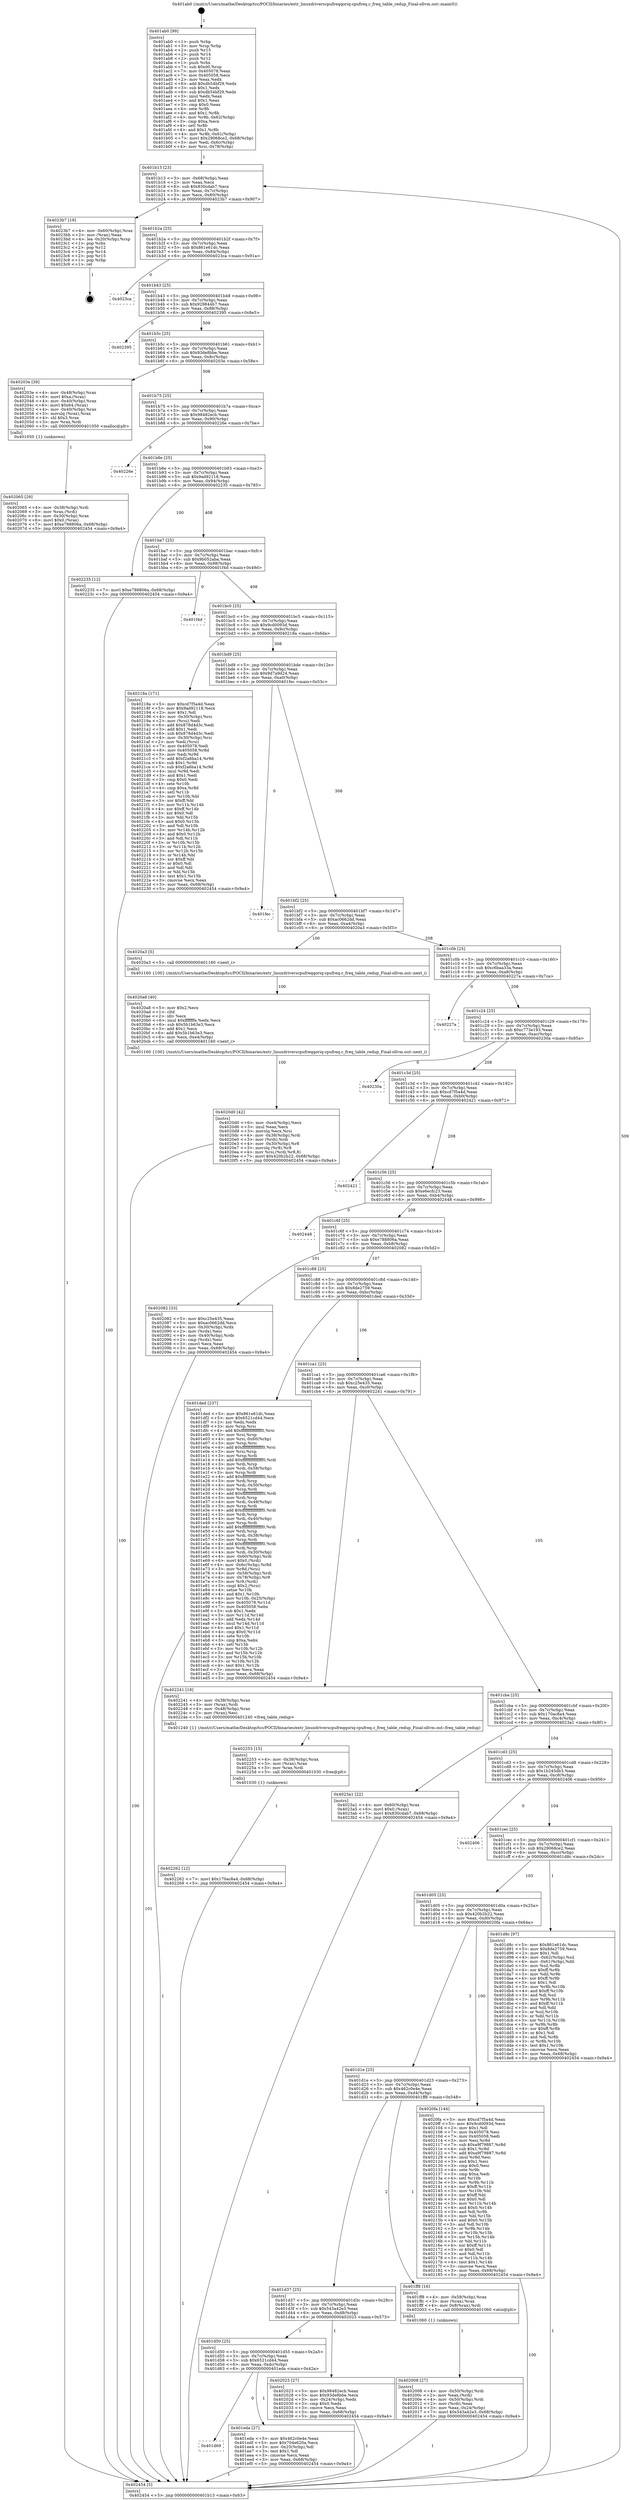 digraph "0x401ab0" {
  label = "0x401ab0 (/mnt/c/Users/mathe/Desktop/tcc/POCII/binaries/extr_linuxdriverscpufreqqoriq-cpufreq.c_freq_table_redup_Final-ollvm.out::main(0))"
  labelloc = "t"
  node[shape=record]

  Entry [label="",width=0.3,height=0.3,shape=circle,fillcolor=black,style=filled]
  "0x401b13" [label="{
     0x401b13 [23]\l
     | [instrs]\l
     &nbsp;&nbsp;0x401b13 \<+3\>: mov -0x68(%rbp),%eax\l
     &nbsp;&nbsp;0x401b16 \<+2\>: mov %eax,%ecx\l
     &nbsp;&nbsp;0x401b18 \<+6\>: sub $0x830cdab7,%ecx\l
     &nbsp;&nbsp;0x401b1e \<+3\>: mov %eax,-0x7c(%rbp)\l
     &nbsp;&nbsp;0x401b21 \<+3\>: mov %ecx,-0x80(%rbp)\l
     &nbsp;&nbsp;0x401b24 \<+6\>: je 00000000004023b7 \<main+0x907\>\l
  }"]
  "0x4023b7" [label="{
     0x4023b7 [19]\l
     | [instrs]\l
     &nbsp;&nbsp;0x4023b7 \<+4\>: mov -0x60(%rbp),%rax\l
     &nbsp;&nbsp;0x4023bb \<+2\>: mov (%rax),%eax\l
     &nbsp;&nbsp;0x4023bd \<+4\>: lea -0x20(%rbp),%rsp\l
     &nbsp;&nbsp;0x4023c1 \<+1\>: pop %rbx\l
     &nbsp;&nbsp;0x4023c2 \<+2\>: pop %r12\l
     &nbsp;&nbsp;0x4023c4 \<+2\>: pop %r14\l
     &nbsp;&nbsp;0x4023c6 \<+2\>: pop %r15\l
     &nbsp;&nbsp;0x4023c8 \<+1\>: pop %rbp\l
     &nbsp;&nbsp;0x4023c9 \<+1\>: ret\l
  }"]
  "0x401b2a" [label="{
     0x401b2a [25]\l
     | [instrs]\l
     &nbsp;&nbsp;0x401b2a \<+5\>: jmp 0000000000401b2f \<main+0x7f\>\l
     &nbsp;&nbsp;0x401b2f \<+3\>: mov -0x7c(%rbp),%eax\l
     &nbsp;&nbsp;0x401b32 \<+5\>: sub $0x861e61dc,%eax\l
     &nbsp;&nbsp;0x401b37 \<+6\>: mov %eax,-0x84(%rbp)\l
     &nbsp;&nbsp;0x401b3d \<+6\>: je 00000000004023ca \<main+0x91a\>\l
  }"]
  Exit [label="",width=0.3,height=0.3,shape=circle,fillcolor=black,style=filled,peripheries=2]
  "0x4023ca" [label="{
     0x4023ca\l
  }", style=dashed]
  "0x401b43" [label="{
     0x401b43 [25]\l
     | [instrs]\l
     &nbsp;&nbsp;0x401b43 \<+5\>: jmp 0000000000401b48 \<main+0x98\>\l
     &nbsp;&nbsp;0x401b48 \<+3\>: mov -0x7c(%rbp),%eax\l
     &nbsp;&nbsp;0x401b4b \<+5\>: sub $0x929844b7,%eax\l
     &nbsp;&nbsp;0x401b50 \<+6\>: mov %eax,-0x88(%rbp)\l
     &nbsp;&nbsp;0x401b56 \<+6\>: je 0000000000402395 \<main+0x8e5\>\l
  }"]
  "0x402262" [label="{
     0x402262 [12]\l
     | [instrs]\l
     &nbsp;&nbsp;0x402262 \<+7\>: movl $0x170ac8a4,-0x68(%rbp)\l
     &nbsp;&nbsp;0x402269 \<+5\>: jmp 0000000000402454 \<main+0x9a4\>\l
  }"]
  "0x402395" [label="{
     0x402395\l
  }", style=dashed]
  "0x401b5c" [label="{
     0x401b5c [25]\l
     | [instrs]\l
     &nbsp;&nbsp;0x401b5c \<+5\>: jmp 0000000000401b61 \<main+0xb1\>\l
     &nbsp;&nbsp;0x401b61 \<+3\>: mov -0x7c(%rbp),%eax\l
     &nbsp;&nbsp;0x401b64 \<+5\>: sub $0x93de8bbe,%eax\l
     &nbsp;&nbsp;0x401b69 \<+6\>: mov %eax,-0x8c(%rbp)\l
     &nbsp;&nbsp;0x401b6f \<+6\>: je 000000000040203e \<main+0x58e\>\l
  }"]
  "0x402253" [label="{
     0x402253 [15]\l
     | [instrs]\l
     &nbsp;&nbsp;0x402253 \<+4\>: mov -0x38(%rbp),%rax\l
     &nbsp;&nbsp;0x402257 \<+3\>: mov (%rax),%rax\l
     &nbsp;&nbsp;0x40225a \<+3\>: mov %rax,%rdi\l
     &nbsp;&nbsp;0x40225d \<+5\>: call 0000000000401030 \<free@plt\>\l
     | [calls]\l
     &nbsp;&nbsp;0x401030 \{1\} (unknown)\l
  }"]
  "0x40203e" [label="{
     0x40203e [39]\l
     | [instrs]\l
     &nbsp;&nbsp;0x40203e \<+4\>: mov -0x48(%rbp),%rax\l
     &nbsp;&nbsp;0x402042 \<+6\>: movl $0xa,(%rax)\l
     &nbsp;&nbsp;0x402048 \<+4\>: mov -0x40(%rbp),%rax\l
     &nbsp;&nbsp;0x40204c \<+6\>: movl $0x64,(%rax)\l
     &nbsp;&nbsp;0x402052 \<+4\>: mov -0x40(%rbp),%rax\l
     &nbsp;&nbsp;0x402056 \<+3\>: movslq (%rax),%rax\l
     &nbsp;&nbsp;0x402059 \<+4\>: shl $0x3,%rax\l
     &nbsp;&nbsp;0x40205d \<+3\>: mov %rax,%rdi\l
     &nbsp;&nbsp;0x402060 \<+5\>: call 0000000000401050 \<malloc@plt\>\l
     | [calls]\l
     &nbsp;&nbsp;0x401050 \{1\} (unknown)\l
  }"]
  "0x401b75" [label="{
     0x401b75 [25]\l
     | [instrs]\l
     &nbsp;&nbsp;0x401b75 \<+5\>: jmp 0000000000401b7a \<main+0xca\>\l
     &nbsp;&nbsp;0x401b7a \<+3\>: mov -0x7c(%rbp),%eax\l
     &nbsp;&nbsp;0x401b7d \<+5\>: sub $0x98482ecb,%eax\l
     &nbsp;&nbsp;0x401b82 \<+6\>: mov %eax,-0x90(%rbp)\l
     &nbsp;&nbsp;0x401b88 \<+6\>: je 000000000040226e \<main+0x7be\>\l
  }"]
  "0x4020d0" [label="{
     0x4020d0 [42]\l
     | [instrs]\l
     &nbsp;&nbsp;0x4020d0 \<+6\>: mov -0xe4(%rbp),%ecx\l
     &nbsp;&nbsp;0x4020d6 \<+3\>: imul %eax,%ecx\l
     &nbsp;&nbsp;0x4020d9 \<+3\>: movslq %ecx,%rsi\l
     &nbsp;&nbsp;0x4020dc \<+4\>: mov -0x38(%rbp),%rdi\l
     &nbsp;&nbsp;0x4020e0 \<+3\>: mov (%rdi),%rdi\l
     &nbsp;&nbsp;0x4020e3 \<+4\>: mov -0x30(%rbp),%r8\l
     &nbsp;&nbsp;0x4020e7 \<+3\>: movslq (%r8),%r8\l
     &nbsp;&nbsp;0x4020ea \<+4\>: mov %rsi,(%rdi,%r8,8)\l
     &nbsp;&nbsp;0x4020ee \<+7\>: movl $0x420b2b22,-0x68(%rbp)\l
     &nbsp;&nbsp;0x4020f5 \<+5\>: jmp 0000000000402454 \<main+0x9a4\>\l
  }"]
  "0x40226e" [label="{
     0x40226e\l
  }", style=dashed]
  "0x401b8e" [label="{
     0x401b8e [25]\l
     | [instrs]\l
     &nbsp;&nbsp;0x401b8e \<+5\>: jmp 0000000000401b93 \<main+0xe3\>\l
     &nbsp;&nbsp;0x401b93 \<+3\>: mov -0x7c(%rbp),%eax\l
     &nbsp;&nbsp;0x401b96 \<+5\>: sub $0x9ad92118,%eax\l
     &nbsp;&nbsp;0x401b9b \<+6\>: mov %eax,-0x94(%rbp)\l
     &nbsp;&nbsp;0x401ba1 \<+6\>: je 0000000000402235 \<main+0x785\>\l
  }"]
  "0x4020a8" [label="{
     0x4020a8 [40]\l
     | [instrs]\l
     &nbsp;&nbsp;0x4020a8 \<+5\>: mov $0x2,%ecx\l
     &nbsp;&nbsp;0x4020ad \<+1\>: cltd\l
     &nbsp;&nbsp;0x4020ae \<+2\>: idiv %ecx\l
     &nbsp;&nbsp;0x4020b0 \<+6\>: imul $0xfffffffe,%edx,%ecx\l
     &nbsp;&nbsp;0x4020b6 \<+6\>: sub $0x5b1b63e3,%ecx\l
     &nbsp;&nbsp;0x4020bc \<+3\>: add $0x1,%ecx\l
     &nbsp;&nbsp;0x4020bf \<+6\>: add $0x5b1b63e3,%ecx\l
     &nbsp;&nbsp;0x4020c5 \<+6\>: mov %ecx,-0xe4(%rbp)\l
     &nbsp;&nbsp;0x4020cb \<+5\>: call 0000000000401160 \<next_i\>\l
     | [calls]\l
     &nbsp;&nbsp;0x401160 \{100\} (/mnt/c/Users/mathe/Desktop/tcc/POCII/binaries/extr_linuxdriverscpufreqqoriq-cpufreq.c_freq_table_redup_Final-ollvm.out::next_i)\l
  }"]
  "0x402235" [label="{
     0x402235 [12]\l
     | [instrs]\l
     &nbsp;&nbsp;0x402235 \<+7\>: movl $0xe788806a,-0x68(%rbp)\l
     &nbsp;&nbsp;0x40223c \<+5\>: jmp 0000000000402454 \<main+0x9a4\>\l
  }"]
  "0x401ba7" [label="{
     0x401ba7 [25]\l
     | [instrs]\l
     &nbsp;&nbsp;0x401ba7 \<+5\>: jmp 0000000000401bac \<main+0xfc\>\l
     &nbsp;&nbsp;0x401bac \<+3\>: mov -0x7c(%rbp),%eax\l
     &nbsp;&nbsp;0x401baf \<+5\>: sub $0x9b052aba,%eax\l
     &nbsp;&nbsp;0x401bb4 \<+6\>: mov %eax,-0x98(%rbp)\l
     &nbsp;&nbsp;0x401bba \<+6\>: je 0000000000401f4d \<main+0x49d\>\l
  }"]
  "0x402065" [label="{
     0x402065 [29]\l
     | [instrs]\l
     &nbsp;&nbsp;0x402065 \<+4\>: mov -0x38(%rbp),%rdi\l
     &nbsp;&nbsp;0x402069 \<+3\>: mov %rax,(%rdi)\l
     &nbsp;&nbsp;0x40206c \<+4\>: mov -0x30(%rbp),%rax\l
     &nbsp;&nbsp;0x402070 \<+6\>: movl $0x0,(%rax)\l
     &nbsp;&nbsp;0x402076 \<+7\>: movl $0xe788806a,-0x68(%rbp)\l
     &nbsp;&nbsp;0x40207d \<+5\>: jmp 0000000000402454 \<main+0x9a4\>\l
  }"]
  "0x401f4d" [label="{
     0x401f4d\l
  }", style=dashed]
  "0x401bc0" [label="{
     0x401bc0 [25]\l
     | [instrs]\l
     &nbsp;&nbsp;0x401bc0 \<+5\>: jmp 0000000000401bc5 \<main+0x115\>\l
     &nbsp;&nbsp;0x401bc5 \<+3\>: mov -0x7c(%rbp),%eax\l
     &nbsp;&nbsp;0x401bc8 \<+5\>: sub $0x9cd0093d,%eax\l
     &nbsp;&nbsp;0x401bcd \<+6\>: mov %eax,-0x9c(%rbp)\l
     &nbsp;&nbsp;0x401bd3 \<+6\>: je 000000000040218a \<main+0x6da\>\l
  }"]
  "0x402008" [label="{
     0x402008 [27]\l
     | [instrs]\l
     &nbsp;&nbsp;0x402008 \<+4\>: mov -0x50(%rbp),%rdi\l
     &nbsp;&nbsp;0x40200c \<+2\>: mov %eax,(%rdi)\l
     &nbsp;&nbsp;0x40200e \<+4\>: mov -0x50(%rbp),%rdi\l
     &nbsp;&nbsp;0x402012 \<+2\>: mov (%rdi),%eax\l
     &nbsp;&nbsp;0x402014 \<+3\>: mov %eax,-0x24(%rbp)\l
     &nbsp;&nbsp;0x402017 \<+7\>: movl $0x543a42e3,-0x68(%rbp)\l
     &nbsp;&nbsp;0x40201e \<+5\>: jmp 0000000000402454 \<main+0x9a4\>\l
  }"]
  "0x40218a" [label="{
     0x40218a [171]\l
     | [instrs]\l
     &nbsp;&nbsp;0x40218a \<+5\>: mov $0xcd7f5a4d,%eax\l
     &nbsp;&nbsp;0x40218f \<+5\>: mov $0x9ad92118,%ecx\l
     &nbsp;&nbsp;0x402194 \<+2\>: mov $0x1,%dl\l
     &nbsp;&nbsp;0x402196 \<+4\>: mov -0x30(%rbp),%rsi\l
     &nbsp;&nbsp;0x40219a \<+2\>: mov (%rsi),%edi\l
     &nbsp;&nbsp;0x40219c \<+6\>: add $0x878d4d3c,%edi\l
     &nbsp;&nbsp;0x4021a2 \<+3\>: add $0x1,%edi\l
     &nbsp;&nbsp;0x4021a5 \<+6\>: sub $0x878d4d3c,%edi\l
     &nbsp;&nbsp;0x4021ab \<+4\>: mov -0x30(%rbp),%rsi\l
     &nbsp;&nbsp;0x4021af \<+2\>: mov %edi,(%rsi)\l
     &nbsp;&nbsp;0x4021b1 \<+7\>: mov 0x405078,%edi\l
     &nbsp;&nbsp;0x4021b8 \<+8\>: mov 0x405058,%r8d\l
     &nbsp;&nbsp;0x4021c0 \<+3\>: mov %edi,%r9d\l
     &nbsp;&nbsp;0x4021c3 \<+7\>: add $0xf2a6ba14,%r9d\l
     &nbsp;&nbsp;0x4021ca \<+4\>: sub $0x1,%r9d\l
     &nbsp;&nbsp;0x4021ce \<+7\>: sub $0xf2a6ba14,%r9d\l
     &nbsp;&nbsp;0x4021d5 \<+4\>: imul %r9d,%edi\l
     &nbsp;&nbsp;0x4021d9 \<+3\>: and $0x1,%edi\l
     &nbsp;&nbsp;0x4021dc \<+3\>: cmp $0x0,%edi\l
     &nbsp;&nbsp;0x4021df \<+4\>: sete %r10b\l
     &nbsp;&nbsp;0x4021e3 \<+4\>: cmp $0xa,%r8d\l
     &nbsp;&nbsp;0x4021e7 \<+4\>: setl %r11b\l
     &nbsp;&nbsp;0x4021eb \<+3\>: mov %r10b,%bl\l
     &nbsp;&nbsp;0x4021ee \<+3\>: xor $0xff,%bl\l
     &nbsp;&nbsp;0x4021f1 \<+3\>: mov %r11b,%r14b\l
     &nbsp;&nbsp;0x4021f4 \<+4\>: xor $0xff,%r14b\l
     &nbsp;&nbsp;0x4021f8 \<+3\>: xor $0x0,%dl\l
     &nbsp;&nbsp;0x4021fb \<+3\>: mov %bl,%r15b\l
     &nbsp;&nbsp;0x4021fe \<+4\>: and $0x0,%r15b\l
     &nbsp;&nbsp;0x402202 \<+3\>: and %dl,%r10b\l
     &nbsp;&nbsp;0x402205 \<+3\>: mov %r14b,%r12b\l
     &nbsp;&nbsp;0x402208 \<+4\>: and $0x0,%r12b\l
     &nbsp;&nbsp;0x40220c \<+3\>: and %dl,%r11b\l
     &nbsp;&nbsp;0x40220f \<+3\>: or %r10b,%r15b\l
     &nbsp;&nbsp;0x402212 \<+3\>: or %r11b,%r12b\l
     &nbsp;&nbsp;0x402215 \<+3\>: xor %r12b,%r15b\l
     &nbsp;&nbsp;0x402218 \<+3\>: or %r14b,%bl\l
     &nbsp;&nbsp;0x40221b \<+3\>: xor $0xff,%bl\l
     &nbsp;&nbsp;0x40221e \<+3\>: or $0x0,%dl\l
     &nbsp;&nbsp;0x402221 \<+2\>: and %dl,%bl\l
     &nbsp;&nbsp;0x402223 \<+3\>: or %bl,%r15b\l
     &nbsp;&nbsp;0x402226 \<+4\>: test $0x1,%r15b\l
     &nbsp;&nbsp;0x40222a \<+3\>: cmovne %ecx,%eax\l
     &nbsp;&nbsp;0x40222d \<+3\>: mov %eax,-0x68(%rbp)\l
     &nbsp;&nbsp;0x402230 \<+5\>: jmp 0000000000402454 \<main+0x9a4\>\l
  }"]
  "0x401bd9" [label="{
     0x401bd9 [25]\l
     | [instrs]\l
     &nbsp;&nbsp;0x401bd9 \<+5\>: jmp 0000000000401bde \<main+0x12e\>\l
     &nbsp;&nbsp;0x401bde \<+3\>: mov -0x7c(%rbp),%eax\l
     &nbsp;&nbsp;0x401be1 \<+5\>: sub $0x9d7a9d24,%eax\l
     &nbsp;&nbsp;0x401be6 \<+6\>: mov %eax,-0xa0(%rbp)\l
     &nbsp;&nbsp;0x401bec \<+6\>: je 0000000000401fec \<main+0x53c\>\l
  }"]
  "0x401d69" [label="{
     0x401d69\l
  }", style=dashed]
  "0x401fec" [label="{
     0x401fec\l
  }", style=dashed]
  "0x401bf2" [label="{
     0x401bf2 [25]\l
     | [instrs]\l
     &nbsp;&nbsp;0x401bf2 \<+5\>: jmp 0000000000401bf7 \<main+0x147\>\l
     &nbsp;&nbsp;0x401bf7 \<+3\>: mov -0x7c(%rbp),%eax\l
     &nbsp;&nbsp;0x401bfa \<+5\>: sub $0xac0662dd,%eax\l
     &nbsp;&nbsp;0x401bff \<+6\>: mov %eax,-0xa4(%rbp)\l
     &nbsp;&nbsp;0x401c05 \<+6\>: je 00000000004020a3 \<main+0x5f3\>\l
  }"]
  "0x401eda" [label="{
     0x401eda [27]\l
     | [instrs]\l
     &nbsp;&nbsp;0x401eda \<+5\>: mov $0x462c0e4e,%eax\l
     &nbsp;&nbsp;0x401edf \<+5\>: mov $0x704e620a,%ecx\l
     &nbsp;&nbsp;0x401ee4 \<+3\>: mov -0x25(%rbp),%dl\l
     &nbsp;&nbsp;0x401ee7 \<+3\>: test $0x1,%dl\l
     &nbsp;&nbsp;0x401eea \<+3\>: cmovne %ecx,%eax\l
     &nbsp;&nbsp;0x401eed \<+3\>: mov %eax,-0x68(%rbp)\l
     &nbsp;&nbsp;0x401ef0 \<+5\>: jmp 0000000000402454 \<main+0x9a4\>\l
  }"]
  "0x4020a3" [label="{
     0x4020a3 [5]\l
     | [instrs]\l
     &nbsp;&nbsp;0x4020a3 \<+5\>: call 0000000000401160 \<next_i\>\l
     | [calls]\l
     &nbsp;&nbsp;0x401160 \{100\} (/mnt/c/Users/mathe/Desktop/tcc/POCII/binaries/extr_linuxdriverscpufreqqoriq-cpufreq.c_freq_table_redup_Final-ollvm.out::next_i)\l
  }"]
  "0x401c0b" [label="{
     0x401c0b [25]\l
     | [instrs]\l
     &nbsp;&nbsp;0x401c0b \<+5\>: jmp 0000000000401c10 \<main+0x160\>\l
     &nbsp;&nbsp;0x401c10 \<+3\>: mov -0x7c(%rbp),%eax\l
     &nbsp;&nbsp;0x401c13 \<+5\>: sub $0xc6baa33a,%eax\l
     &nbsp;&nbsp;0x401c18 \<+6\>: mov %eax,-0xa8(%rbp)\l
     &nbsp;&nbsp;0x401c1e \<+6\>: je 000000000040227a \<main+0x7ca\>\l
  }"]
  "0x401d50" [label="{
     0x401d50 [25]\l
     | [instrs]\l
     &nbsp;&nbsp;0x401d50 \<+5\>: jmp 0000000000401d55 \<main+0x2a5\>\l
     &nbsp;&nbsp;0x401d55 \<+3\>: mov -0x7c(%rbp),%eax\l
     &nbsp;&nbsp;0x401d58 \<+5\>: sub $0x6521cd44,%eax\l
     &nbsp;&nbsp;0x401d5d \<+6\>: mov %eax,-0xdc(%rbp)\l
     &nbsp;&nbsp;0x401d63 \<+6\>: je 0000000000401eda \<main+0x42a\>\l
  }"]
  "0x40227a" [label="{
     0x40227a\l
  }", style=dashed]
  "0x401c24" [label="{
     0x401c24 [25]\l
     | [instrs]\l
     &nbsp;&nbsp;0x401c24 \<+5\>: jmp 0000000000401c29 \<main+0x179\>\l
     &nbsp;&nbsp;0x401c29 \<+3\>: mov -0x7c(%rbp),%eax\l
     &nbsp;&nbsp;0x401c2c \<+5\>: sub $0xc773e193,%eax\l
     &nbsp;&nbsp;0x401c31 \<+6\>: mov %eax,-0xac(%rbp)\l
     &nbsp;&nbsp;0x401c37 \<+6\>: je 000000000040230a \<main+0x85a\>\l
  }"]
  "0x402023" [label="{
     0x402023 [27]\l
     | [instrs]\l
     &nbsp;&nbsp;0x402023 \<+5\>: mov $0x98482ecb,%eax\l
     &nbsp;&nbsp;0x402028 \<+5\>: mov $0x93de8bbe,%ecx\l
     &nbsp;&nbsp;0x40202d \<+3\>: mov -0x24(%rbp),%edx\l
     &nbsp;&nbsp;0x402030 \<+3\>: cmp $0x0,%edx\l
     &nbsp;&nbsp;0x402033 \<+3\>: cmove %ecx,%eax\l
     &nbsp;&nbsp;0x402036 \<+3\>: mov %eax,-0x68(%rbp)\l
     &nbsp;&nbsp;0x402039 \<+5\>: jmp 0000000000402454 \<main+0x9a4\>\l
  }"]
  "0x40230a" [label="{
     0x40230a\l
  }", style=dashed]
  "0x401c3d" [label="{
     0x401c3d [25]\l
     | [instrs]\l
     &nbsp;&nbsp;0x401c3d \<+5\>: jmp 0000000000401c42 \<main+0x192\>\l
     &nbsp;&nbsp;0x401c42 \<+3\>: mov -0x7c(%rbp),%eax\l
     &nbsp;&nbsp;0x401c45 \<+5\>: sub $0xcd7f5a4d,%eax\l
     &nbsp;&nbsp;0x401c4a \<+6\>: mov %eax,-0xb0(%rbp)\l
     &nbsp;&nbsp;0x401c50 \<+6\>: je 0000000000402421 \<main+0x971\>\l
  }"]
  "0x401d37" [label="{
     0x401d37 [25]\l
     | [instrs]\l
     &nbsp;&nbsp;0x401d37 \<+5\>: jmp 0000000000401d3c \<main+0x28c\>\l
     &nbsp;&nbsp;0x401d3c \<+3\>: mov -0x7c(%rbp),%eax\l
     &nbsp;&nbsp;0x401d3f \<+5\>: sub $0x543a42e3,%eax\l
     &nbsp;&nbsp;0x401d44 \<+6\>: mov %eax,-0xd8(%rbp)\l
     &nbsp;&nbsp;0x401d4a \<+6\>: je 0000000000402023 \<main+0x573\>\l
  }"]
  "0x402421" [label="{
     0x402421\l
  }", style=dashed]
  "0x401c56" [label="{
     0x401c56 [25]\l
     | [instrs]\l
     &nbsp;&nbsp;0x401c56 \<+5\>: jmp 0000000000401c5b \<main+0x1ab\>\l
     &nbsp;&nbsp;0x401c5b \<+3\>: mov -0x7c(%rbp),%eax\l
     &nbsp;&nbsp;0x401c5e \<+5\>: sub $0xe6ecfc23,%eax\l
     &nbsp;&nbsp;0x401c63 \<+6\>: mov %eax,-0xb4(%rbp)\l
     &nbsp;&nbsp;0x401c69 \<+6\>: je 0000000000402448 \<main+0x998\>\l
  }"]
  "0x401ff8" [label="{
     0x401ff8 [16]\l
     | [instrs]\l
     &nbsp;&nbsp;0x401ff8 \<+4\>: mov -0x58(%rbp),%rax\l
     &nbsp;&nbsp;0x401ffc \<+3\>: mov (%rax),%rax\l
     &nbsp;&nbsp;0x401fff \<+4\>: mov 0x8(%rax),%rdi\l
     &nbsp;&nbsp;0x402003 \<+5\>: call 0000000000401060 \<atoi@plt\>\l
     | [calls]\l
     &nbsp;&nbsp;0x401060 \{1\} (unknown)\l
  }"]
  "0x402448" [label="{
     0x402448\l
  }", style=dashed]
  "0x401c6f" [label="{
     0x401c6f [25]\l
     | [instrs]\l
     &nbsp;&nbsp;0x401c6f \<+5\>: jmp 0000000000401c74 \<main+0x1c4\>\l
     &nbsp;&nbsp;0x401c74 \<+3\>: mov -0x7c(%rbp),%eax\l
     &nbsp;&nbsp;0x401c77 \<+5\>: sub $0xe788806a,%eax\l
     &nbsp;&nbsp;0x401c7c \<+6\>: mov %eax,-0xb8(%rbp)\l
     &nbsp;&nbsp;0x401c82 \<+6\>: je 0000000000402082 \<main+0x5d2\>\l
  }"]
  "0x401d1e" [label="{
     0x401d1e [25]\l
     | [instrs]\l
     &nbsp;&nbsp;0x401d1e \<+5\>: jmp 0000000000401d23 \<main+0x273\>\l
     &nbsp;&nbsp;0x401d23 \<+3\>: mov -0x7c(%rbp),%eax\l
     &nbsp;&nbsp;0x401d26 \<+5\>: sub $0x462c0e4e,%eax\l
     &nbsp;&nbsp;0x401d2b \<+6\>: mov %eax,-0xd4(%rbp)\l
     &nbsp;&nbsp;0x401d31 \<+6\>: je 0000000000401ff8 \<main+0x548\>\l
  }"]
  "0x402082" [label="{
     0x402082 [33]\l
     | [instrs]\l
     &nbsp;&nbsp;0x402082 \<+5\>: mov $0xc25e435,%eax\l
     &nbsp;&nbsp;0x402087 \<+5\>: mov $0xac0662dd,%ecx\l
     &nbsp;&nbsp;0x40208c \<+4\>: mov -0x30(%rbp),%rdx\l
     &nbsp;&nbsp;0x402090 \<+2\>: mov (%rdx),%esi\l
     &nbsp;&nbsp;0x402092 \<+4\>: mov -0x40(%rbp),%rdx\l
     &nbsp;&nbsp;0x402096 \<+2\>: cmp (%rdx),%esi\l
     &nbsp;&nbsp;0x402098 \<+3\>: cmovl %ecx,%eax\l
     &nbsp;&nbsp;0x40209b \<+3\>: mov %eax,-0x68(%rbp)\l
     &nbsp;&nbsp;0x40209e \<+5\>: jmp 0000000000402454 \<main+0x9a4\>\l
  }"]
  "0x401c88" [label="{
     0x401c88 [25]\l
     | [instrs]\l
     &nbsp;&nbsp;0x401c88 \<+5\>: jmp 0000000000401c8d \<main+0x1dd\>\l
     &nbsp;&nbsp;0x401c8d \<+3\>: mov -0x7c(%rbp),%eax\l
     &nbsp;&nbsp;0x401c90 \<+5\>: sub $0x8de2759,%eax\l
     &nbsp;&nbsp;0x401c95 \<+6\>: mov %eax,-0xbc(%rbp)\l
     &nbsp;&nbsp;0x401c9b \<+6\>: je 0000000000401ded \<main+0x33d\>\l
  }"]
  "0x4020fa" [label="{
     0x4020fa [144]\l
     | [instrs]\l
     &nbsp;&nbsp;0x4020fa \<+5\>: mov $0xcd7f5a4d,%eax\l
     &nbsp;&nbsp;0x4020ff \<+5\>: mov $0x9cd0093d,%ecx\l
     &nbsp;&nbsp;0x402104 \<+2\>: mov $0x1,%dl\l
     &nbsp;&nbsp;0x402106 \<+7\>: mov 0x405078,%esi\l
     &nbsp;&nbsp;0x40210d \<+7\>: mov 0x405058,%edi\l
     &nbsp;&nbsp;0x402114 \<+3\>: mov %esi,%r8d\l
     &nbsp;&nbsp;0x402117 \<+7\>: sub $0xa9f79887,%r8d\l
     &nbsp;&nbsp;0x40211e \<+4\>: sub $0x1,%r8d\l
     &nbsp;&nbsp;0x402122 \<+7\>: add $0xa9f79887,%r8d\l
     &nbsp;&nbsp;0x402129 \<+4\>: imul %r8d,%esi\l
     &nbsp;&nbsp;0x40212d \<+3\>: and $0x1,%esi\l
     &nbsp;&nbsp;0x402130 \<+3\>: cmp $0x0,%esi\l
     &nbsp;&nbsp;0x402133 \<+4\>: sete %r9b\l
     &nbsp;&nbsp;0x402137 \<+3\>: cmp $0xa,%edi\l
     &nbsp;&nbsp;0x40213a \<+4\>: setl %r10b\l
     &nbsp;&nbsp;0x40213e \<+3\>: mov %r9b,%r11b\l
     &nbsp;&nbsp;0x402141 \<+4\>: xor $0xff,%r11b\l
     &nbsp;&nbsp;0x402145 \<+3\>: mov %r10b,%bl\l
     &nbsp;&nbsp;0x402148 \<+3\>: xor $0xff,%bl\l
     &nbsp;&nbsp;0x40214b \<+3\>: xor $0x0,%dl\l
     &nbsp;&nbsp;0x40214e \<+3\>: mov %r11b,%r14b\l
     &nbsp;&nbsp;0x402151 \<+4\>: and $0x0,%r14b\l
     &nbsp;&nbsp;0x402155 \<+3\>: and %dl,%r9b\l
     &nbsp;&nbsp;0x402158 \<+3\>: mov %bl,%r15b\l
     &nbsp;&nbsp;0x40215b \<+4\>: and $0x0,%r15b\l
     &nbsp;&nbsp;0x40215f \<+3\>: and %dl,%r10b\l
     &nbsp;&nbsp;0x402162 \<+3\>: or %r9b,%r14b\l
     &nbsp;&nbsp;0x402165 \<+3\>: or %r10b,%r15b\l
     &nbsp;&nbsp;0x402168 \<+3\>: xor %r15b,%r14b\l
     &nbsp;&nbsp;0x40216b \<+3\>: or %bl,%r11b\l
     &nbsp;&nbsp;0x40216e \<+4\>: xor $0xff,%r11b\l
     &nbsp;&nbsp;0x402172 \<+3\>: or $0x0,%dl\l
     &nbsp;&nbsp;0x402175 \<+3\>: and %dl,%r11b\l
     &nbsp;&nbsp;0x402178 \<+3\>: or %r11b,%r14b\l
     &nbsp;&nbsp;0x40217b \<+4\>: test $0x1,%r14b\l
     &nbsp;&nbsp;0x40217f \<+3\>: cmovne %ecx,%eax\l
     &nbsp;&nbsp;0x402182 \<+3\>: mov %eax,-0x68(%rbp)\l
     &nbsp;&nbsp;0x402185 \<+5\>: jmp 0000000000402454 \<main+0x9a4\>\l
  }"]
  "0x401ded" [label="{
     0x401ded [237]\l
     | [instrs]\l
     &nbsp;&nbsp;0x401ded \<+5\>: mov $0x861e61dc,%eax\l
     &nbsp;&nbsp;0x401df2 \<+5\>: mov $0x6521cd44,%ecx\l
     &nbsp;&nbsp;0x401df7 \<+2\>: xor %edx,%edx\l
     &nbsp;&nbsp;0x401df9 \<+3\>: mov %rsp,%rsi\l
     &nbsp;&nbsp;0x401dfc \<+4\>: add $0xfffffffffffffff0,%rsi\l
     &nbsp;&nbsp;0x401e00 \<+3\>: mov %rsi,%rsp\l
     &nbsp;&nbsp;0x401e03 \<+4\>: mov %rsi,-0x60(%rbp)\l
     &nbsp;&nbsp;0x401e07 \<+3\>: mov %rsp,%rsi\l
     &nbsp;&nbsp;0x401e0a \<+4\>: add $0xfffffffffffffff0,%rsi\l
     &nbsp;&nbsp;0x401e0e \<+3\>: mov %rsi,%rsp\l
     &nbsp;&nbsp;0x401e11 \<+3\>: mov %rsp,%rdi\l
     &nbsp;&nbsp;0x401e14 \<+4\>: add $0xfffffffffffffff0,%rdi\l
     &nbsp;&nbsp;0x401e18 \<+3\>: mov %rdi,%rsp\l
     &nbsp;&nbsp;0x401e1b \<+4\>: mov %rdi,-0x58(%rbp)\l
     &nbsp;&nbsp;0x401e1f \<+3\>: mov %rsp,%rdi\l
     &nbsp;&nbsp;0x401e22 \<+4\>: add $0xfffffffffffffff0,%rdi\l
     &nbsp;&nbsp;0x401e26 \<+3\>: mov %rdi,%rsp\l
     &nbsp;&nbsp;0x401e29 \<+4\>: mov %rdi,-0x50(%rbp)\l
     &nbsp;&nbsp;0x401e2d \<+3\>: mov %rsp,%rdi\l
     &nbsp;&nbsp;0x401e30 \<+4\>: add $0xfffffffffffffff0,%rdi\l
     &nbsp;&nbsp;0x401e34 \<+3\>: mov %rdi,%rsp\l
     &nbsp;&nbsp;0x401e37 \<+4\>: mov %rdi,-0x48(%rbp)\l
     &nbsp;&nbsp;0x401e3b \<+3\>: mov %rsp,%rdi\l
     &nbsp;&nbsp;0x401e3e \<+4\>: add $0xfffffffffffffff0,%rdi\l
     &nbsp;&nbsp;0x401e42 \<+3\>: mov %rdi,%rsp\l
     &nbsp;&nbsp;0x401e45 \<+4\>: mov %rdi,-0x40(%rbp)\l
     &nbsp;&nbsp;0x401e49 \<+3\>: mov %rsp,%rdi\l
     &nbsp;&nbsp;0x401e4c \<+4\>: add $0xfffffffffffffff0,%rdi\l
     &nbsp;&nbsp;0x401e50 \<+3\>: mov %rdi,%rsp\l
     &nbsp;&nbsp;0x401e53 \<+4\>: mov %rdi,-0x38(%rbp)\l
     &nbsp;&nbsp;0x401e57 \<+3\>: mov %rsp,%rdi\l
     &nbsp;&nbsp;0x401e5a \<+4\>: add $0xfffffffffffffff0,%rdi\l
     &nbsp;&nbsp;0x401e5e \<+3\>: mov %rdi,%rsp\l
     &nbsp;&nbsp;0x401e61 \<+4\>: mov %rdi,-0x30(%rbp)\l
     &nbsp;&nbsp;0x401e65 \<+4\>: mov -0x60(%rbp),%rdi\l
     &nbsp;&nbsp;0x401e69 \<+6\>: movl $0x0,(%rdi)\l
     &nbsp;&nbsp;0x401e6f \<+4\>: mov -0x6c(%rbp),%r8d\l
     &nbsp;&nbsp;0x401e73 \<+3\>: mov %r8d,(%rsi)\l
     &nbsp;&nbsp;0x401e76 \<+4\>: mov -0x58(%rbp),%rdi\l
     &nbsp;&nbsp;0x401e7a \<+4\>: mov -0x78(%rbp),%r9\l
     &nbsp;&nbsp;0x401e7e \<+3\>: mov %r9,(%rdi)\l
     &nbsp;&nbsp;0x401e81 \<+3\>: cmpl $0x2,(%rsi)\l
     &nbsp;&nbsp;0x401e84 \<+4\>: setne %r10b\l
     &nbsp;&nbsp;0x401e88 \<+4\>: and $0x1,%r10b\l
     &nbsp;&nbsp;0x401e8c \<+4\>: mov %r10b,-0x25(%rbp)\l
     &nbsp;&nbsp;0x401e90 \<+8\>: mov 0x405078,%r11d\l
     &nbsp;&nbsp;0x401e98 \<+7\>: mov 0x405058,%ebx\l
     &nbsp;&nbsp;0x401e9f \<+3\>: sub $0x1,%edx\l
     &nbsp;&nbsp;0x401ea2 \<+3\>: mov %r11d,%r14d\l
     &nbsp;&nbsp;0x401ea5 \<+3\>: add %edx,%r14d\l
     &nbsp;&nbsp;0x401ea8 \<+4\>: imul %r14d,%r11d\l
     &nbsp;&nbsp;0x401eac \<+4\>: and $0x1,%r11d\l
     &nbsp;&nbsp;0x401eb0 \<+4\>: cmp $0x0,%r11d\l
     &nbsp;&nbsp;0x401eb4 \<+4\>: sete %r10b\l
     &nbsp;&nbsp;0x401eb8 \<+3\>: cmp $0xa,%ebx\l
     &nbsp;&nbsp;0x401ebb \<+4\>: setl %r15b\l
     &nbsp;&nbsp;0x401ebf \<+3\>: mov %r10b,%r12b\l
     &nbsp;&nbsp;0x401ec2 \<+3\>: and %r15b,%r12b\l
     &nbsp;&nbsp;0x401ec5 \<+3\>: xor %r15b,%r10b\l
     &nbsp;&nbsp;0x401ec8 \<+3\>: or %r10b,%r12b\l
     &nbsp;&nbsp;0x401ecb \<+4\>: test $0x1,%r12b\l
     &nbsp;&nbsp;0x401ecf \<+3\>: cmovne %ecx,%eax\l
     &nbsp;&nbsp;0x401ed2 \<+3\>: mov %eax,-0x68(%rbp)\l
     &nbsp;&nbsp;0x401ed5 \<+5\>: jmp 0000000000402454 \<main+0x9a4\>\l
  }"]
  "0x401ca1" [label="{
     0x401ca1 [25]\l
     | [instrs]\l
     &nbsp;&nbsp;0x401ca1 \<+5\>: jmp 0000000000401ca6 \<main+0x1f6\>\l
     &nbsp;&nbsp;0x401ca6 \<+3\>: mov -0x7c(%rbp),%eax\l
     &nbsp;&nbsp;0x401ca9 \<+5\>: sub $0xc25e435,%eax\l
     &nbsp;&nbsp;0x401cae \<+6\>: mov %eax,-0xc0(%rbp)\l
     &nbsp;&nbsp;0x401cb4 \<+6\>: je 0000000000402241 \<main+0x791\>\l
  }"]
  "0x401ab0" [label="{
     0x401ab0 [99]\l
     | [instrs]\l
     &nbsp;&nbsp;0x401ab0 \<+1\>: push %rbp\l
     &nbsp;&nbsp;0x401ab1 \<+3\>: mov %rsp,%rbp\l
     &nbsp;&nbsp;0x401ab4 \<+2\>: push %r15\l
     &nbsp;&nbsp;0x401ab6 \<+2\>: push %r14\l
     &nbsp;&nbsp;0x401ab8 \<+2\>: push %r12\l
     &nbsp;&nbsp;0x401aba \<+1\>: push %rbx\l
     &nbsp;&nbsp;0x401abb \<+7\>: sub $0xd0,%rsp\l
     &nbsp;&nbsp;0x401ac2 \<+7\>: mov 0x405078,%eax\l
     &nbsp;&nbsp;0x401ac9 \<+7\>: mov 0x405058,%ecx\l
     &nbsp;&nbsp;0x401ad0 \<+2\>: mov %eax,%edx\l
     &nbsp;&nbsp;0x401ad2 \<+6\>: add $0xdb54bf29,%edx\l
     &nbsp;&nbsp;0x401ad8 \<+3\>: sub $0x1,%edx\l
     &nbsp;&nbsp;0x401adb \<+6\>: sub $0xdb54bf29,%edx\l
     &nbsp;&nbsp;0x401ae1 \<+3\>: imul %edx,%eax\l
     &nbsp;&nbsp;0x401ae4 \<+3\>: and $0x1,%eax\l
     &nbsp;&nbsp;0x401ae7 \<+3\>: cmp $0x0,%eax\l
     &nbsp;&nbsp;0x401aea \<+4\>: sete %r8b\l
     &nbsp;&nbsp;0x401aee \<+4\>: and $0x1,%r8b\l
     &nbsp;&nbsp;0x401af2 \<+4\>: mov %r8b,-0x62(%rbp)\l
     &nbsp;&nbsp;0x401af6 \<+3\>: cmp $0xa,%ecx\l
     &nbsp;&nbsp;0x401af9 \<+4\>: setl %r8b\l
     &nbsp;&nbsp;0x401afd \<+4\>: and $0x1,%r8b\l
     &nbsp;&nbsp;0x401b01 \<+4\>: mov %r8b,-0x61(%rbp)\l
     &nbsp;&nbsp;0x401b05 \<+7\>: movl $0x29068ce2,-0x68(%rbp)\l
     &nbsp;&nbsp;0x401b0c \<+3\>: mov %edi,-0x6c(%rbp)\l
     &nbsp;&nbsp;0x401b0f \<+4\>: mov %rsi,-0x78(%rbp)\l
  }"]
  "0x402241" [label="{
     0x402241 [18]\l
     | [instrs]\l
     &nbsp;&nbsp;0x402241 \<+4\>: mov -0x38(%rbp),%rax\l
     &nbsp;&nbsp;0x402245 \<+3\>: mov (%rax),%rdi\l
     &nbsp;&nbsp;0x402248 \<+4\>: mov -0x48(%rbp),%rax\l
     &nbsp;&nbsp;0x40224c \<+2\>: mov (%rax),%esi\l
     &nbsp;&nbsp;0x40224e \<+5\>: call 0000000000401240 \<freq_table_redup\>\l
     | [calls]\l
     &nbsp;&nbsp;0x401240 \{1\} (/mnt/c/Users/mathe/Desktop/tcc/POCII/binaries/extr_linuxdriverscpufreqqoriq-cpufreq.c_freq_table_redup_Final-ollvm.out::freq_table_redup)\l
  }"]
  "0x401cba" [label="{
     0x401cba [25]\l
     | [instrs]\l
     &nbsp;&nbsp;0x401cba \<+5\>: jmp 0000000000401cbf \<main+0x20f\>\l
     &nbsp;&nbsp;0x401cbf \<+3\>: mov -0x7c(%rbp),%eax\l
     &nbsp;&nbsp;0x401cc2 \<+5\>: sub $0x170ac8a4,%eax\l
     &nbsp;&nbsp;0x401cc7 \<+6\>: mov %eax,-0xc4(%rbp)\l
     &nbsp;&nbsp;0x401ccd \<+6\>: je 00000000004023a1 \<main+0x8f1\>\l
  }"]
  "0x402454" [label="{
     0x402454 [5]\l
     | [instrs]\l
     &nbsp;&nbsp;0x402454 \<+5\>: jmp 0000000000401b13 \<main+0x63\>\l
  }"]
  "0x4023a1" [label="{
     0x4023a1 [22]\l
     | [instrs]\l
     &nbsp;&nbsp;0x4023a1 \<+4\>: mov -0x60(%rbp),%rax\l
     &nbsp;&nbsp;0x4023a5 \<+6\>: movl $0x0,(%rax)\l
     &nbsp;&nbsp;0x4023ab \<+7\>: movl $0x830cdab7,-0x68(%rbp)\l
     &nbsp;&nbsp;0x4023b2 \<+5\>: jmp 0000000000402454 \<main+0x9a4\>\l
  }"]
  "0x401cd3" [label="{
     0x401cd3 [25]\l
     | [instrs]\l
     &nbsp;&nbsp;0x401cd3 \<+5\>: jmp 0000000000401cd8 \<main+0x228\>\l
     &nbsp;&nbsp;0x401cd8 \<+3\>: mov -0x7c(%rbp),%eax\l
     &nbsp;&nbsp;0x401cdb \<+5\>: sub $0x1b245db3,%eax\l
     &nbsp;&nbsp;0x401ce0 \<+6\>: mov %eax,-0xc8(%rbp)\l
     &nbsp;&nbsp;0x401ce6 \<+6\>: je 0000000000402406 \<main+0x956\>\l
  }"]
  "0x401d05" [label="{
     0x401d05 [25]\l
     | [instrs]\l
     &nbsp;&nbsp;0x401d05 \<+5\>: jmp 0000000000401d0a \<main+0x25a\>\l
     &nbsp;&nbsp;0x401d0a \<+3\>: mov -0x7c(%rbp),%eax\l
     &nbsp;&nbsp;0x401d0d \<+5\>: sub $0x420b2b22,%eax\l
     &nbsp;&nbsp;0x401d12 \<+6\>: mov %eax,-0xd0(%rbp)\l
     &nbsp;&nbsp;0x401d18 \<+6\>: je 00000000004020fa \<main+0x64a\>\l
  }"]
  "0x402406" [label="{
     0x402406\l
  }", style=dashed]
  "0x401cec" [label="{
     0x401cec [25]\l
     | [instrs]\l
     &nbsp;&nbsp;0x401cec \<+5\>: jmp 0000000000401cf1 \<main+0x241\>\l
     &nbsp;&nbsp;0x401cf1 \<+3\>: mov -0x7c(%rbp),%eax\l
     &nbsp;&nbsp;0x401cf4 \<+5\>: sub $0x29068ce2,%eax\l
     &nbsp;&nbsp;0x401cf9 \<+6\>: mov %eax,-0xcc(%rbp)\l
     &nbsp;&nbsp;0x401cff \<+6\>: je 0000000000401d8c \<main+0x2dc\>\l
  }"]
  "0x401d8c" [label="{
     0x401d8c [97]\l
     | [instrs]\l
     &nbsp;&nbsp;0x401d8c \<+5\>: mov $0x861e61dc,%eax\l
     &nbsp;&nbsp;0x401d91 \<+5\>: mov $0x8de2759,%ecx\l
     &nbsp;&nbsp;0x401d96 \<+2\>: mov $0x1,%dl\l
     &nbsp;&nbsp;0x401d98 \<+4\>: mov -0x62(%rbp),%sil\l
     &nbsp;&nbsp;0x401d9c \<+4\>: mov -0x61(%rbp),%dil\l
     &nbsp;&nbsp;0x401da0 \<+3\>: mov %sil,%r8b\l
     &nbsp;&nbsp;0x401da3 \<+4\>: xor $0xff,%r8b\l
     &nbsp;&nbsp;0x401da7 \<+3\>: mov %dil,%r9b\l
     &nbsp;&nbsp;0x401daa \<+4\>: xor $0xff,%r9b\l
     &nbsp;&nbsp;0x401dae \<+3\>: xor $0x1,%dl\l
     &nbsp;&nbsp;0x401db1 \<+3\>: mov %r8b,%r10b\l
     &nbsp;&nbsp;0x401db4 \<+4\>: and $0xff,%r10b\l
     &nbsp;&nbsp;0x401db8 \<+3\>: and %dl,%sil\l
     &nbsp;&nbsp;0x401dbb \<+3\>: mov %r9b,%r11b\l
     &nbsp;&nbsp;0x401dbe \<+4\>: and $0xff,%r11b\l
     &nbsp;&nbsp;0x401dc2 \<+3\>: and %dl,%dil\l
     &nbsp;&nbsp;0x401dc5 \<+3\>: or %sil,%r10b\l
     &nbsp;&nbsp;0x401dc8 \<+3\>: or %dil,%r11b\l
     &nbsp;&nbsp;0x401dcb \<+3\>: xor %r11b,%r10b\l
     &nbsp;&nbsp;0x401dce \<+3\>: or %r9b,%r8b\l
     &nbsp;&nbsp;0x401dd1 \<+4\>: xor $0xff,%r8b\l
     &nbsp;&nbsp;0x401dd5 \<+3\>: or $0x1,%dl\l
     &nbsp;&nbsp;0x401dd8 \<+3\>: and %dl,%r8b\l
     &nbsp;&nbsp;0x401ddb \<+3\>: or %r8b,%r10b\l
     &nbsp;&nbsp;0x401dde \<+4\>: test $0x1,%r10b\l
     &nbsp;&nbsp;0x401de2 \<+3\>: cmovne %ecx,%eax\l
     &nbsp;&nbsp;0x401de5 \<+3\>: mov %eax,-0x68(%rbp)\l
     &nbsp;&nbsp;0x401de8 \<+5\>: jmp 0000000000402454 \<main+0x9a4\>\l
  }"]
  Entry -> "0x401ab0" [label=" 1"]
  "0x401b13" -> "0x4023b7" [label=" 1"]
  "0x401b13" -> "0x401b2a" [label=" 509"]
  "0x4023b7" -> Exit [label=" 1"]
  "0x401b2a" -> "0x4023ca" [label=" 0"]
  "0x401b2a" -> "0x401b43" [label=" 509"]
  "0x4023a1" -> "0x402454" [label=" 1"]
  "0x401b43" -> "0x402395" [label=" 0"]
  "0x401b43" -> "0x401b5c" [label=" 509"]
  "0x402262" -> "0x402454" [label=" 1"]
  "0x401b5c" -> "0x40203e" [label=" 1"]
  "0x401b5c" -> "0x401b75" [label=" 508"]
  "0x402253" -> "0x402262" [label=" 1"]
  "0x401b75" -> "0x40226e" [label=" 0"]
  "0x401b75" -> "0x401b8e" [label=" 508"]
  "0x402241" -> "0x402253" [label=" 1"]
  "0x401b8e" -> "0x402235" [label=" 100"]
  "0x401b8e" -> "0x401ba7" [label=" 408"]
  "0x402235" -> "0x402454" [label=" 100"]
  "0x401ba7" -> "0x401f4d" [label=" 0"]
  "0x401ba7" -> "0x401bc0" [label=" 408"]
  "0x40218a" -> "0x402454" [label=" 100"]
  "0x401bc0" -> "0x40218a" [label=" 100"]
  "0x401bc0" -> "0x401bd9" [label=" 308"]
  "0x4020fa" -> "0x402454" [label=" 100"]
  "0x401bd9" -> "0x401fec" [label=" 0"]
  "0x401bd9" -> "0x401bf2" [label=" 308"]
  "0x4020d0" -> "0x402454" [label=" 100"]
  "0x401bf2" -> "0x4020a3" [label=" 100"]
  "0x401bf2" -> "0x401c0b" [label=" 208"]
  "0x4020a8" -> "0x4020d0" [label=" 100"]
  "0x401c0b" -> "0x40227a" [label=" 0"]
  "0x401c0b" -> "0x401c24" [label=" 208"]
  "0x402082" -> "0x402454" [label=" 101"]
  "0x401c24" -> "0x40230a" [label=" 0"]
  "0x401c24" -> "0x401c3d" [label=" 208"]
  "0x402065" -> "0x402454" [label=" 1"]
  "0x401c3d" -> "0x402421" [label=" 0"]
  "0x401c3d" -> "0x401c56" [label=" 208"]
  "0x402023" -> "0x402454" [label=" 1"]
  "0x401c56" -> "0x402448" [label=" 0"]
  "0x401c56" -> "0x401c6f" [label=" 208"]
  "0x402008" -> "0x402454" [label=" 1"]
  "0x401c6f" -> "0x402082" [label=" 101"]
  "0x401c6f" -> "0x401c88" [label=" 107"]
  "0x401eda" -> "0x402454" [label=" 1"]
  "0x401c88" -> "0x401ded" [label=" 1"]
  "0x401c88" -> "0x401ca1" [label=" 106"]
  "0x401d50" -> "0x401d69" [label=" 0"]
  "0x401ca1" -> "0x402241" [label=" 1"]
  "0x401ca1" -> "0x401cba" [label=" 105"]
  "0x401d37" -> "0x401d50" [label=" 1"]
  "0x401cba" -> "0x4023a1" [label=" 1"]
  "0x401cba" -> "0x401cd3" [label=" 104"]
  "0x401d37" -> "0x402023" [label=" 1"]
  "0x401cd3" -> "0x402406" [label=" 0"]
  "0x401cd3" -> "0x401cec" [label=" 104"]
  "0x40203e" -> "0x402065" [label=" 1"]
  "0x401cec" -> "0x401d8c" [label=" 1"]
  "0x401cec" -> "0x401d05" [label=" 103"]
  "0x401d8c" -> "0x402454" [label=" 1"]
  "0x401ab0" -> "0x401b13" [label=" 1"]
  "0x402454" -> "0x401b13" [label=" 509"]
  "0x4020a3" -> "0x4020a8" [label=" 100"]
  "0x401ded" -> "0x402454" [label=" 1"]
  "0x401d50" -> "0x401eda" [label=" 1"]
  "0x401d05" -> "0x4020fa" [label=" 100"]
  "0x401d05" -> "0x401d1e" [label=" 3"]
  "0x401ff8" -> "0x402008" [label=" 1"]
  "0x401d1e" -> "0x401ff8" [label=" 1"]
  "0x401d1e" -> "0x401d37" [label=" 2"]
}
